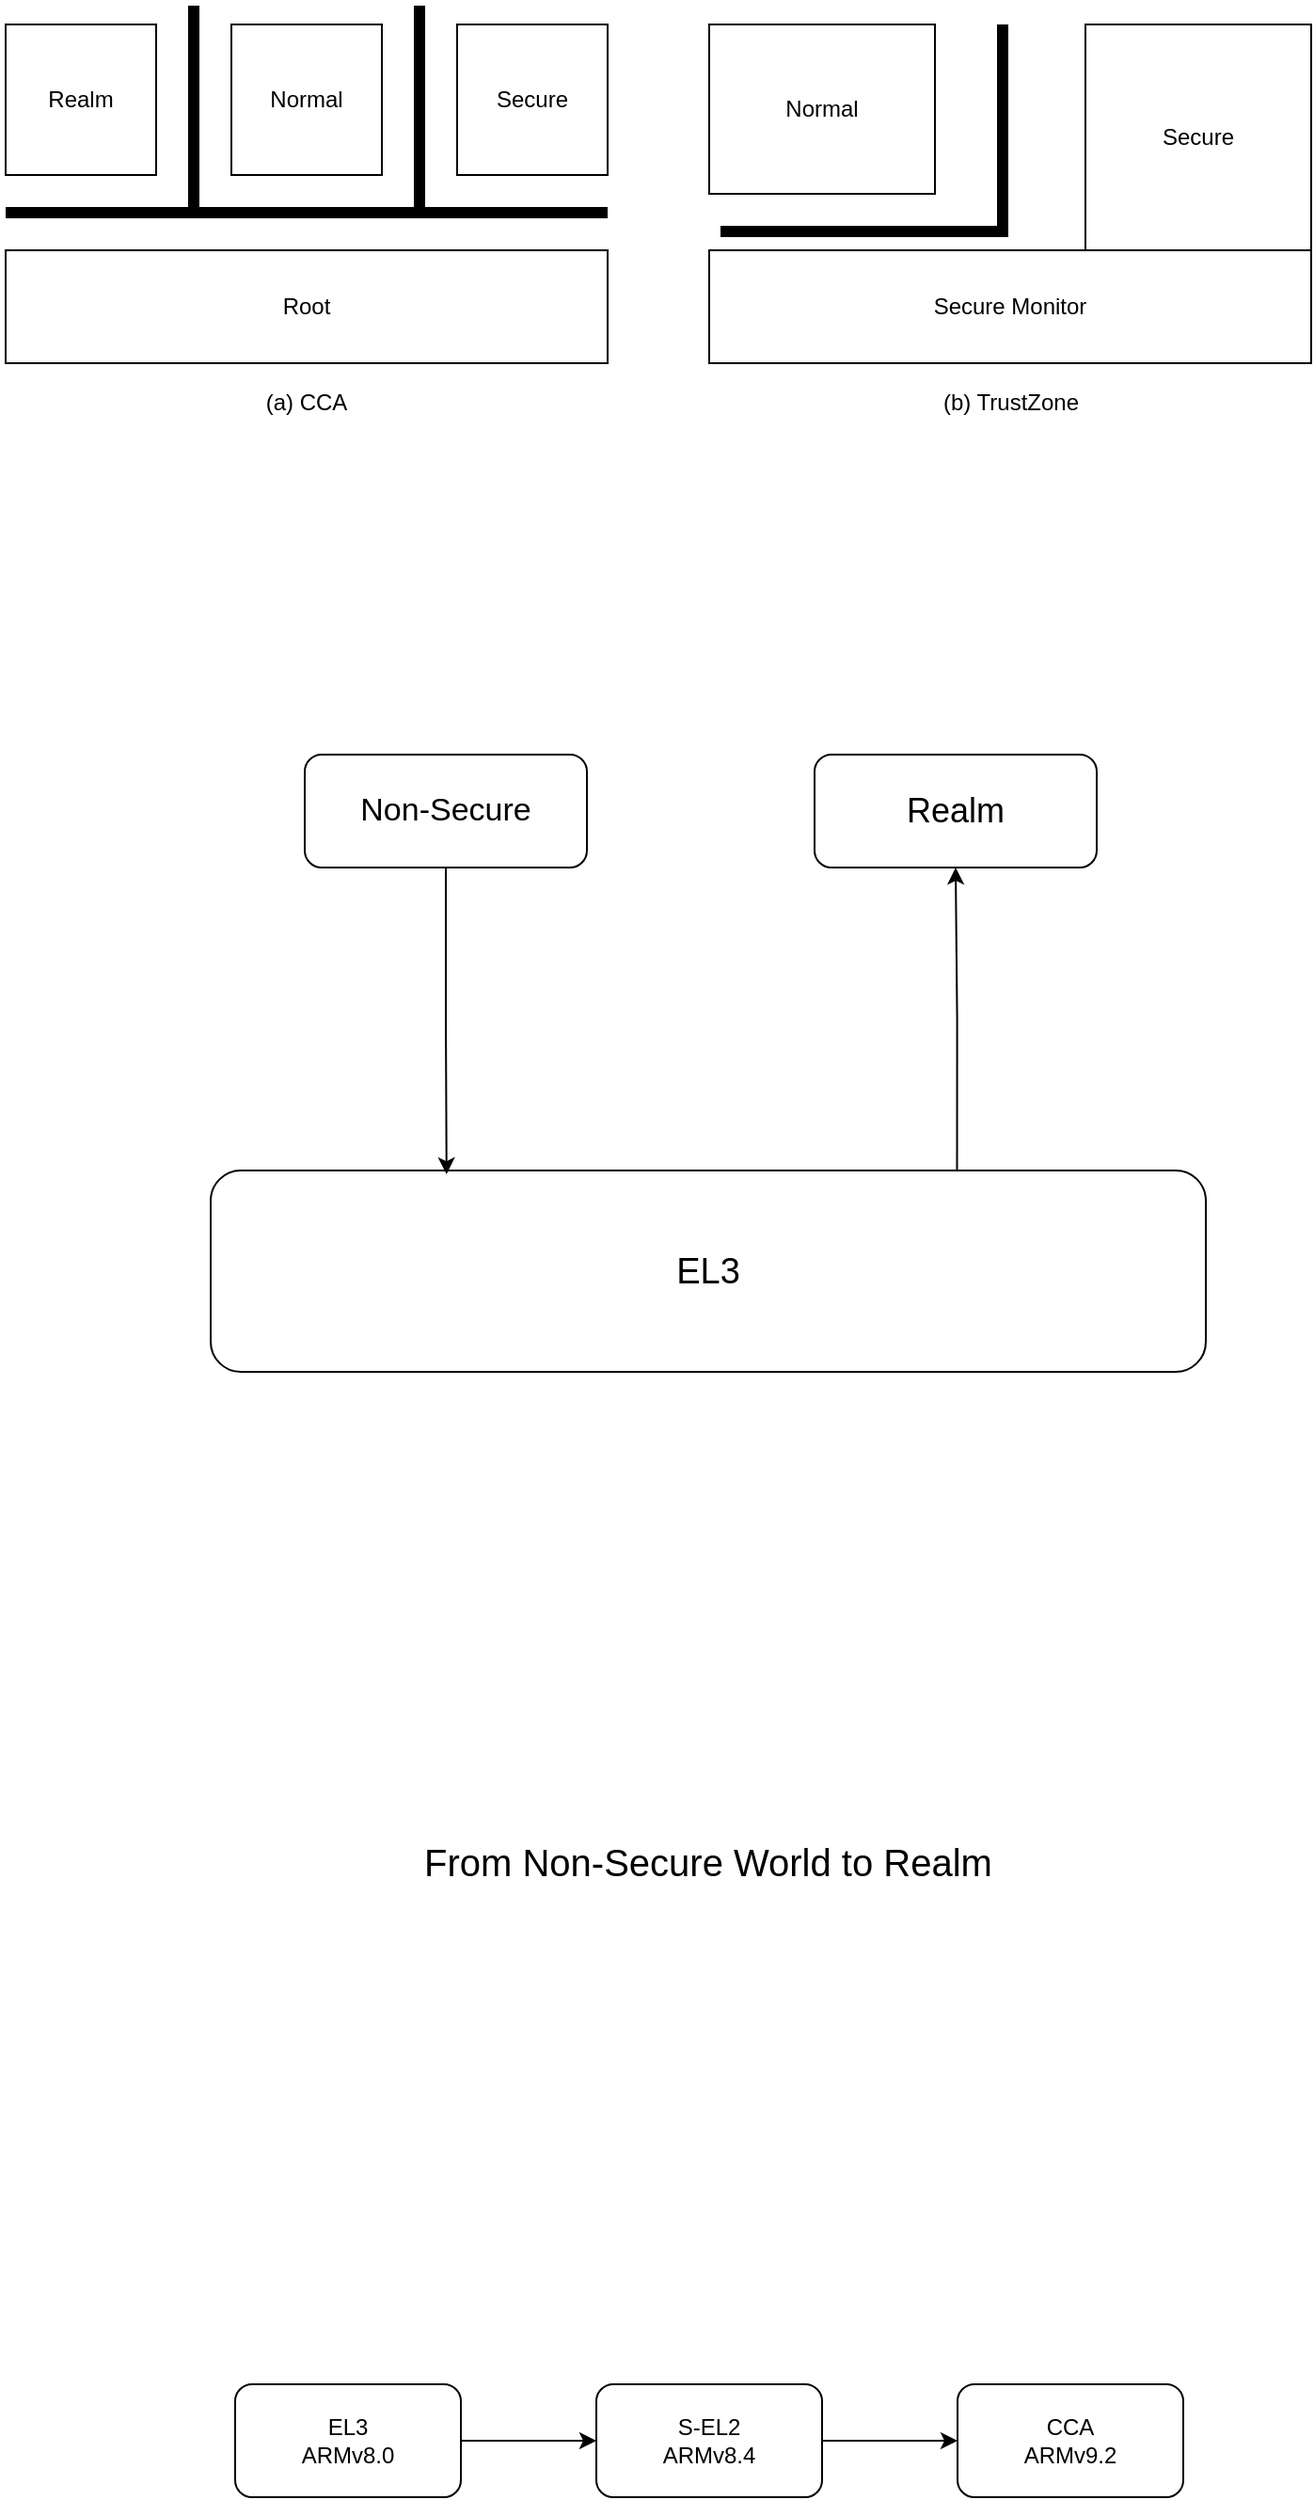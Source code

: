 <mxfile version="17.4.0" type="github">
  <diagram id="3Oa2FU6WdSEPwMQpqXgP" name="Page-1">
    <mxGraphModel dx="1209" dy="749" grid="0" gridSize="10" guides="1" tooltips="1" connect="1" arrows="1" fold="1" page="1" pageScale="1" pageWidth="827" pageHeight="1169" math="0" shadow="0">
      <root>
        <mxCell id="0" />
        <mxCell id="1" parent="0" />
        <mxCell id="fmlWuSDahcp04wz7pV5J-1" value="Realm" style="whiteSpace=wrap;html=1;aspect=fixed;" parent="1" vertex="1">
          <mxGeometry x="40" y="240" width="80" height="80" as="geometry" />
        </mxCell>
        <mxCell id="fmlWuSDahcp04wz7pV5J-2" value="Normal" style="whiteSpace=wrap;html=1;aspect=fixed;" parent="1" vertex="1">
          <mxGeometry x="160" y="240" width="80" height="80" as="geometry" />
        </mxCell>
        <mxCell id="fmlWuSDahcp04wz7pV5J-3" value="Secure" style="whiteSpace=wrap;html=1;aspect=fixed;" parent="1" vertex="1">
          <mxGeometry x="280" y="240" width="80" height="80" as="geometry" />
        </mxCell>
        <mxCell id="fmlWuSDahcp04wz7pV5J-4" value="Root" style="rounded=0;whiteSpace=wrap;html=1;" parent="1" vertex="1">
          <mxGeometry x="40" y="360" width="320" height="60" as="geometry" />
        </mxCell>
        <mxCell id="fmlWuSDahcp04wz7pV5J-8" value="" style="endArrow=none;html=1;rounded=0;strokeColor=#000000;shadow=0;sketch=0;fillColor=#e51400;strokeWidth=6;" parent="1" edge="1">
          <mxGeometry width="50" height="50" relative="1" as="geometry">
            <mxPoint x="40" y="340" as="sourcePoint" />
            <mxPoint x="360" y="340" as="targetPoint" />
          </mxGeometry>
        </mxCell>
        <mxCell id="fmlWuSDahcp04wz7pV5J-11" value="" style="verticalLabelPosition=bottom;shadow=0;dashed=0;align=center;html=1;verticalAlign=top;strokeWidth=6;shape=mxgraph.mockup.markup.line;strokeColor=#000000;rotation=-90;" parent="1" vertex="1">
          <mxGeometry x="85" y="275" width="110" height="20" as="geometry" />
        </mxCell>
        <mxCell id="fmlWuSDahcp04wz7pV5J-12" value="" style="verticalLabelPosition=bottom;shadow=0;dashed=0;align=center;html=1;verticalAlign=top;strokeWidth=6;shape=mxgraph.mockup.markup.line;strokeColor=#000000;rotation=-90;" parent="1" vertex="1">
          <mxGeometry x="205" y="275" width="110" height="20" as="geometry" />
        </mxCell>
        <mxCell id="fmlWuSDahcp04wz7pV5J-16" value="Secure Monitor" style="rounded=0;whiteSpace=wrap;html=1;" parent="1" vertex="1">
          <mxGeometry x="414" y="360" width="320" height="60" as="geometry" />
        </mxCell>
        <mxCell id="fmlWuSDahcp04wz7pV5J-25" value="Secure" style="rounded=0;whiteSpace=wrap;html=1;" parent="1" vertex="1">
          <mxGeometry x="614" y="240" width="120" height="120" as="geometry" />
        </mxCell>
        <mxCell id="fmlWuSDahcp04wz7pV5J-26" value="Normal" style="rounded=0;whiteSpace=wrap;html=1;" parent="1" vertex="1">
          <mxGeometry x="414" y="240" width="120" height="90" as="geometry" />
        </mxCell>
        <mxCell id="fmlWuSDahcp04wz7pV5J-28" value="" style="edgeStyle=segmentEdgeStyle;endArrow=none;html=1;rounded=0;shadow=0;sketch=0;strokeColor=#000000;strokeWidth=6;endFill=0;" parent="1" edge="1">
          <mxGeometry width="50" height="50" relative="1" as="geometry">
            <mxPoint x="420" y="350" as="sourcePoint" />
            <mxPoint x="570" y="240" as="targetPoint" />
          </mxGeometry>
        </mxCell>
        <mxCell id="Vmmvbk5OUHh-zlz8TvPI-1" value="(a) CCA" style="text;html=1;strokeColor=none;fillColor=none;align=center;verticalAlign=middle;whiteSpace=wrap;rounded=0;" parent="1" vertex="1">
          <mxGeometry x="170" y="426" width="60" height="30" as="geometry" />
        </mxCell>
        <mxCell id="Vmmvbk5OUHh-zlz8TvPI-2" value="(b) TrustZone" style="text;html=1;strokeColor=none;fillColor=none;align=center;verticalAlign=middle;whiteSpace=wrap;rounded=0;" parent="1" vertex="1">
          <mxGeometry x="528.5" y="426" width="91" height="30" as="geometry" />
        </mxCell>
        <mxCell id="iG4RzA8wXj4Cqr_PJvea-8" style="edgeStyle=orthogonalEdgeStyle;rounded=0;orthogonalLoop=1;jettySize=auto;html=1;exitX=0.75;exitY=0;exitDx=0;exitDy=0;entryX=0.5;entryY=1;entryDx=0;entryDy=0;fontSize=17;" parent="1" source="iG4RzA8wXj4Cqr_PJvea-1" target="iG4RzA8wXj4Cqr_PJvea-3" edge="1">
          <mxGeometry relative="1" as="geometry" />
        </mxCell>
        <mxCell id="iG4RzA8wXj4Cqr_PJvea-1" value="&lt;font style=&quot;font-size: 19px&quot;&gt;EL3&lt;/font&gt;" style="rounded=1;whiteSpace=wrap;html=1;" parent="1" vertex="1">
          <mxGeometry x="149" y="849" width="529" height="107" as="geometry" />
        </mxCell>
        <mxCell id="iG4RzA8wXj4Cqr_PJvea-6" style="edgeStyle=orthogonalEdgeStyle;rounded=0;orthogonalLoop=1;jettySize=auto;html=1;exitX=0.5;exitY=1;exitDx=0;exitDy=0;entryX=0.237;entryY=0.019;entryDx=0;entryDy=0;entryPerimeter=0;fontSize=17;" parent="1" source="iG4RzA8wXj4Cqr_PJvea-2" target="iG4RzA8wXj4Cqr_PJvea-1" edge="1">
          <mxGeometry relative="1" as="geometry" />
        </mxCell>
        <mxCell id="iG4RzA8wXj4Cqr_PJvea-2" value="&lt;font style=&quot;font-size: 17px&quot;&gt;Non-Secure&lt;/font&gt;" style="rounded=1;whiteSpace=wrap;html=1;" parent="1" vertex="1">
          <mxGeometry x="199" y="628" width="150" height="60" as="geometry" />
        </mxCell>
        <mxCell id="iG4RzA8wXj4Cqr_PJvea-3" value="&lt;font style=&quot;font-size: 18px&quot;&gt;Realm&lt;/font&gt;" style="rounded=1;whiteSpace=wrap;html=1;" parent="1" vertex="1">
          <mxGeometry x="470" y="628" width="150" height="60" as="geometry" />
        </mxCell>
        <mxCell id="l4_dy4eYYlAQDKPkVzfR-2" value="&lt;font style=&quot;font-size: 20px&quot;&gt;From Non-Secure World to Realm&lt;/font&gt;" style="text;html=1;strokeColor=none;fillColor=none;align=center;verticalAlign=middle;whiteSpace=wrap;rounded=0;" parent="1" vertex="1">
          <mxGeometry x="250" y="1180" width="327" height="71" as="geometry" />
        </mxCell>
        <mxCell id="OS-qDNgfLh5rKtzlkYB0-6" style="edgeStyle=orthogonalEdgeStyle;rounded=0;orthogonalLoop=1;jettySize=auto;html=1;exitX=1;exitY=0.5;exitDx=0;exitDy=0;" edge="1" parent="1" source="OS-qDNgfLh5rKtzlkYB0-2" target="OS-qDNgfLh5rKtzlkYB0-3">
          <mxGeometry relative="1" as="geometry" />
        </mxCell>
        <mxCell id="OS-qDNgfLh5rKtzlkYB0-2" value="EL3&lt;br&gt;ARMv8.0" style="rounded=1;whiteSpace=wrap;html=1;" vertex="1" parent="1">
          <mxGeometry x="162" y="1494" width="120" height="60" as="geometry" />
        </mxCell>
        <mxCell id="OS-qDNgfLh5rKtzlkYB0-7" style="edgeStyle=orthogonalEdgeStyle;rounded=0;orthogonalLoop=1;jettySize=auto;html=1;exitX=1;exitY=0.5;exitDx=0;exitDy=0;entryX=0;entryY=0.5;entryDx=0;entryDy=0;" edge="1" parent="1" source="OS-qDNgfLh5rKtzlkYB0-3" target="OS-qDNgfLh5rKtzlkYB0-4">
          <mxGeometry relative="1" as="geometry" />
        </mxCell>
        <mxCell id="OS-qDNgfLh5rKtzlkYB0-3" value="S-EL2&lt;br&gt;ARMv8.4" style="rounded=1;whiteSpace=wrap;html=1;" vertex="1" parent="1">
          <mxGeometry x="354" y="1494" width="120" height="60" as="geometry" />
        </mxCell>
        <mxCell id="OS-qDNgfLh5rKtzlkYB0-4" value="CCA&lt;br&gt;ARMv9.2" style="rounded=1;whiteSpace=wrap;html=1;" vertex="1" parent="1">
          <mxGeometry x="546" y="1494" width="120" height="60" as="geometry" />
        </mxCell>
      </root>
    </mxGraphModel>
  </diagram>
</mxfile>
